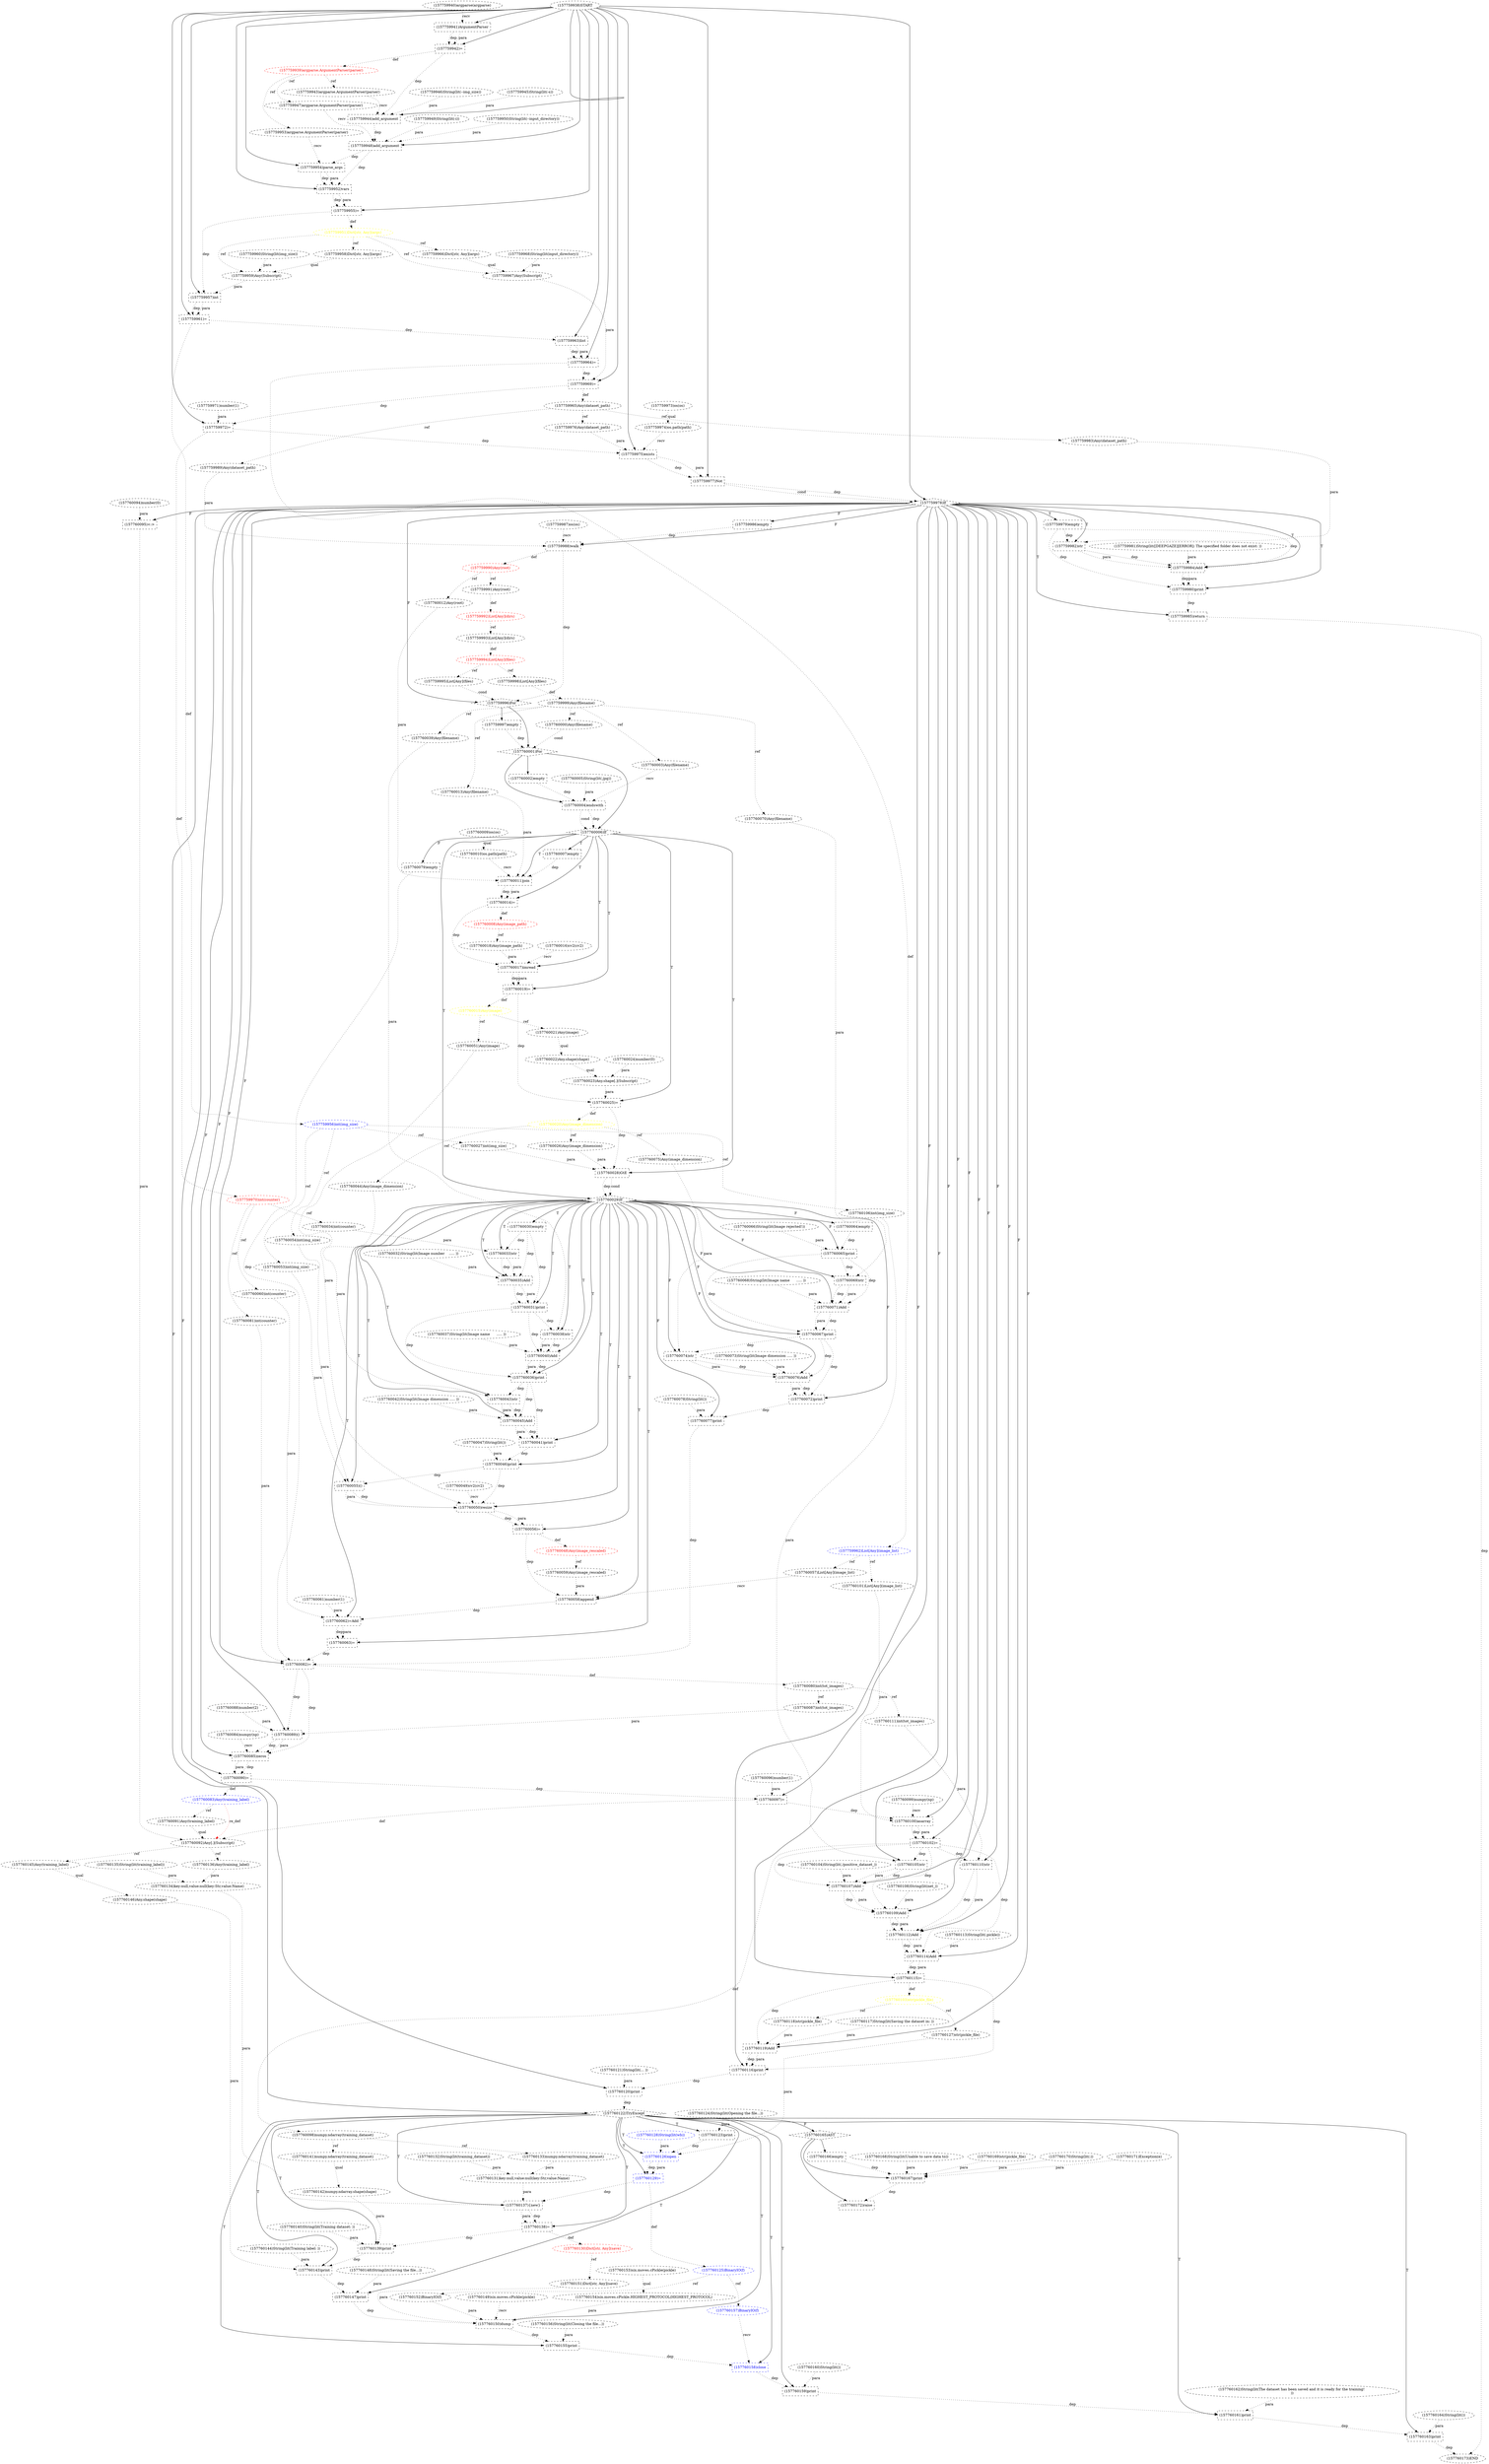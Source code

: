 digraph G {
1 [label="(157760063)=" shape=box style=dashed]
2 [label="(157759954)parse_args" shape=box style=dashed]
3 [label="(157759962)List[Any](image_list)" shape=ellipse style=dashed color=blue fontcolor=blue]
4 [label="(157760065)print" shape=box style=dashed]
5 [label="(157759980)print" shape=box style=dashed]
6 [label="(157760166)empty" shape=box style=dashed]
7 [label="(157760003)Any(filename)" shape=ellipse style=dashed]
8 [label="(157760042)String(lit(Image dimension ..... ))" shape=ellipse style=dashed]
9 [label="(157760136)Any(training_label)" shape=ellipse style=dashed]
10 [label="(157759972)=" shape=box style=dashed]
11 [label="(157759952)vars" shape=box style=dashed]
12 [label="(157760033)str" shape=box style=dashed]
13 [label="(157760046)print" shape=box style=dashed]
14 [label="(157759989)Any(dataset_path)" shape=ellipse style=dashed]
15 [label="(157760031)print" shape=box style=dashed]
16 [label="(157760030)empty" shape=box style=dashed]
17 [label="(157760165)AST" shape=diamond style=dashed]
18 [label="(157759997)empty" shape=box style=dashed]
19 [label="(157759985)return" shape=box style=dashed]
20 [label="(157760037)String(lit(Image name      ..... ))" shape=ellipse style=dashed]
21 [label="(157760008)Any(image_path)" shape=ellipse style=dashed color=red fontcolor=red]
22 [label="(157760034)int(counter)" shape=ellipse style=dashed]
23 [label="(157760036)print" shape=box style=dashed]
24 [label="(157760164)String(lit())" shape=ellipse style=dashed]
25 [label="(157760161)print" shape=box style=dashed]
26 [label="(157760040)Add" shape=box style=dashed]
27 [label="(157759963)list" shape=box style=dashed]
28 [label="(157760159)print" shape=box style=dashed]
29 [label="(157760017)imread" shape=box style=dashed]
30 [label="(157760123)print" shape=box style=dashed]
31 [label="(157759984)Add" shape=box style=dashed]
32 [label="(157760014)=" shape=box style=dashed]
33 [label="(157759996)For" shape=diamond style=dashed]
34 [label="(157760060)int(counter)" shape=ellipse style=dashed]
35 [label="(157760152)BinaryIO(f)" shape=ellipse style=dashed]
36 [label="(157760126)open" shape=box style=dashed color=blue fontcolor=blue]
37 [label="(157759970)int(counter)" shape=ellipse style=dashed color=red fontcolor=red]
38 [label="(157760080)int(tot_images)" shape=ellipse style=dashed color=black fontcolor=black]
39 [label="(157760035)Add" shape=box style=dashed]
40 [label="(157759982)str" shape=box style=dashed]
41 [label="(157760114)Add" shape=box style=dashed]
42 [label="(157760054)int(img_size)" shape=ellipse style=dashed]
43 [label="(157760077)print" shape=box style=dashed]
44 [label="(157760168)String(lit(Unable to save data to))" shape=ellipse style=dashed]
45 [label="(157760149)six.moves.cPickle(pickle)" shape=ellipse style=dashed]
46 [label="(157759951)Dict[str, Any](args)" shape=ellipse style=dashed color=yellow fontcolor=yellow]
47 [label="(157760157)BinaryIO(f)" shape=ellipse style=dashed color=blue fontcolor=blue]
48 [label="(157759973)os(os)" shape=ellipse style=dashed]
49 [label="(157759946)String(lit(--img_size))" shape=ellipse style=dashed]
50 [label="(157760132)String(lit(training_dataset))" shape=ellipse style=dashed]
51 [label="(157759940)argparse(argparse)" shape=ellipse style=dashed]
52 [label="(157759942)=" shape=box style=dashed]
53 [label="(157760081)int(counter)" shape=ellipse style=dashed]
54 [label="(157760148)String(lit(Saving the file...))" shape=ellipse style=dashed]
55 [label="(157760125)BinaryIO(f)" shape=ellipse style=dashed color=blue fontcolor=blue]
56 [label="(157760001)For" shape=diamond style=dashed]
57 [label="(157760116)print" shape=box style=dashed]
58 [label="(157759947)argparse.ArgumentParser(parser)" shape=ellipse style=dashed]
59 [label="(157760143)print" shape=box style=dashed]
60 [label="(157760089)()" shape=box style=dashed]
61 [label="(157760162)String(lit(The dataset has been saved and it is ready for the training! 
))" shape=ellipse style=dashed]
62 [label="(157759945)String(lit(-s))" shape=ellipse style=dashed]
63 [label="(157759986)empty" shape=box style=dashed]
64 [label="(157759990)Any(root)" shape=ellipse style=dashed color=red fontcolor=red]
65 [label="(157760138)=" shape=box style=dashed]
66 [label="(157760047)String(lit())" shape=ellipse style=dashed]
67 [label="(157760088)number(2)" shape=ellipse style=dashed]
68 [label="(157760135)String(lit(training_label))" shape=ellipse style=dashed]
69 [label="(157759939)argparse.ArgumentParser(parser)" shape=ellipse style=dashed color=red fontcolor=red]
70 [label="(157759949)String(lit(-i))" shape=ellipse style=dashed]
71 [label="(157760141)numpy.ndarray(training_dataset)" shape=ellipse style=dashed]
72 [label="(157760025)=" shape=box style=dashed]
73 [label="(157760167)print" shape=box style=dashed]
74 [label="(157760115)=" shape=box style=dashed]
75 [label="(157760051)Any(image)" shape=ellipse style=dashed]
76 [label="(157760009)os(os)" shape=ellipse style=dashed]
77 [label="(157759943)argparse.ArgumentParser(parser)" shape=ellipse style=dashed]
78 [label="(157760087)int(tot_images)" shape=ellipse style=dashed]
79 [label="(157760091)Any(training_label)" shape=ellipse style=dashed]
80 [label="(157760012)Any(root)" shape=ellipse style=dashed]
81 [label="(157759941)ArgumentParser" shape=box style=dashed]
82 [label="(157759981)String(lit([DEEPGAZE][ERROR]: The specified folder does not exist: ))" shape=ellipse style=dashed]
83 [label="(157759971)number(1)" shape=ellipse style=dashed]
84 [label="(157760022)Any.shape(shape)" shape=ellipse style=dashed]
85 [label="(157760140)String(lit(Training dataset: ))" shape=ellipse style=dashed]
86 [label="(157760056)=" shape=box style=dashed]
87 [label="(157760153)six.moves.cPickle(pickle)" shape=ellipse style=dashed]
88 [label="(157760112)Add" shape=box style=dashed]
89 [label="(157760154)six.moves.cPickle.HIGHEST_PROTOCOL(HIGHEST_PROTOCOL)" shape=ellipse style=dashed]
90 [label="(157759955)=" shape=box style=dashed]
91 [label="(157760011)join" shape=box style=dashed]
92 [label="(157760059)Any(image_rescaled)" shape=ellipse style=dashed]
93 [label="(157759950)String(lit(--input_directory))" shape=ellipse style=dashed]
94 [label="(157760010)os.path(path)" shape=ellipse style=dashed]
95 [label="(157759991)Any(root)" shape=ellipse style=dashed]
96 [label="(157760104)String(lit(./positive_dataset_))" shape=ellipse style=dashed]
97 [label="(157760169)str(pickle_file)" shape=ellipse style=dashed]
98 [label="(157759968)String(lit(input_directory))" shape=ellipse style=dashed]
99 [label="(157760062)=Add" shape=box style=dashed]
100 [label="(157760039)Any(filename)" shape=ellipse style=dashed]
101 [label="(157760028)GtE" shape=box style=dashed]
102 [label="(157760095)<:>" shape=box style=dashed]
103 [label="(157760002)empty" shape=box style=dashed]
104 [label="(157760005)String(lit(.jpg))" shape=ellipse style=dashed]
105 [label="(157759965)Any(dataset_path)" shape=ellipse style=dashed color=black fontcolor=black]
106 [label="(157760023)Any.shape[.](Subscript)" shape=ellipse style=dashed]
107 [label="(157760029)If" shape=diamond style=dashed]
108 [label="(157760127)str(pickle_file)" shape=ellipse style=dashed]
109 [label="(157760120)print" shape=box style=dashed]
110 [label="(157760108)String(lit(net_))" shape=ellipse style=dashed]
111 [label="(157759938)START" style=dashed]
112 [label="(157760061)number(1)" shape=ellipse style=dashed]
113 [label="(157760076)Add" shape=box style=dashed]
114 [label="(157760013)Any(filename)" shape=ellipse style=dashed]
115 [label="(157760110)str" shape=box style=dashed]
116 [label="(157760044)Any(image_dimension)" shape=ellipse style=dashed]
117 [label="(157759960)String(lit(img_size))" shape=ellipse style=dashed]
118 [label="(157760090)=" shape=box style=dashed]
119 [label="(157760151)Dict[str, Any](save)" shape=ellipse style=dashed]
120 [label="(157759974)os.path(path)" shape=ellipse style=dashed]
121 [label="(157759983)Any(dataset_path)" shape=ellipse style=dashed]
122 [label="(157760099)numpy(np)" shape=ellipse style=dashed]
123 [label="(157760103)str(pickle_file)" shape=ellipse style=dashed color=yellow fontcolor=yellow]
124 [label="(157760170)String(lit(:))" shape=ellipse style=dashed]
125 [label="(157760021)Any(image)" shape=ellipse style=dashed]
126 [label="(157759967)Any(Subscript)" shape=ellipse style=dashed]
127 [label="(157759979)empty" shape=box style=dashed]
128 [label="(157760083)Any(training_label)" shape=ellipse style=dashed color=blue fontcolor=blue]
129 [label="(157760109)Add" shape=box style=dashed]
130 [label="(157760171)Exception(e)" shape=ellipse style=dashed]
131 [label="(157759988)walk" shape=box style=dashed]
132 [label="(157760158)close" shape=box style=dashed color=blue fontcolor=blue]
133 [label="(157760119)Add" shape=box style=dashed]
134 [label="(157759977)Not" shape=box style=dashed]
135 [label="(157760092)Any[.](Subscript)" shape=ellipse style=dashed]
136 [label="(157760100)asarray" shape=box style=dashed]
137 [label="(157759993)List[Any](dirs)" shape=ellipse style=dashed]
138 [label="(157760130)Dict[str, Any](save)" shape=ellipse style=dashed color=red fontcolor=red]
139 [label="(157760032)String(lit(Image number    ..... ))" shape=ellipse style=dashed]
140 [label="(157759995)List[Any](files)" shape=ellipse style=dashed]
141 [label="(157759992)List[Any](dirs)" shape=ellipse style=dashed color=red fontcolor=red]
142 [label="(157760006)If" shape=diamond style=dashed]
143 [label="(157760050)resize" shape=box style=dashed]
144 [label="(157760068)String(lit(Image name      ..... ))" shape=ellipse style=dashed]
145 [label="(157760147)print" shape=box style=dashed]
146 [label="(157759953)argparse.ArgumentParser(parser)" shape=ellipse style=dashed]
147 [label="(157760094)number(0)" shape=ellipse style=dashed]
148 [label="(157759978)If" shape=diamond style=dashed]
149 [label="(157760016)cv2(cv2)" shape=ellipse style=dashed]
150 [label="(157759999)Any(filename)" shape=ellipse style=dashed color=black fontcolor=black]
151 [label="(157760085)zeros" shape=box style=dashed]
152 [label="(157760142)numpy.ndarray.shape(shape)" shape=ellipse style=dashed]
153 [label="(157760121)String(lit(... ))" shape=ellipse style=dashed]
154 [label="(157760122)TryExcept" shape=diamond style=dashed]
155 [label="(157760107)Add" shape=box style=dashed]
156 [label="(157760069)str" shape=box style=dashed]
157 [label="(157759959)Any(Subscript)" shape=ellipse style=dashed]
158 [label="(157760160)String(lit())" shape=ellipse style=dashed]
159 [label="(157760101)List[Any](image_list)" shape=ellipse style=dashed]
160 [label="(157760015)Any(image)" shape=ellipse style=dashed color=yellow fontcolor=yellow]
161 [label="(157760053)int(img_size)" shape=ellipse style=dashed]
162 [label="(157759957)int" shape=box style=dashed]
163 [label="(157760041)print" shape=box style=dashed]
164 [label="(157759958)Dict[str, Any](args)" shape=ellipse style=dashed]
165 [label="(157759975)exists" shape=box style=dashed]
166 [label="(157759956)int(img_size)" shape=ellipse style=dashed color=blue fontcolor=blue]
167 [label="(157760066)String(lit(Image rejected!))" shape=ellipse style=dashed]
168 [label="(157760064)empty" shape=box style=dashed]
169 [label="(157760070)Any(filename)" shape=ellipse style=dashed]
170 [label="(157760074)str" shape=box style=dashed]
171 [label="(157760067)print" shape=box style=dashed]
172 [label="(157760163)print" shape=box style=dashed]
173 [label="(157760024)number(0)" shape=ellipse style=dashed]
174 [label="(157760038)str" shape=box style=dashed]
175 [label="(157760117)String(lit(Saving the dataset in: ))" shape=ellipse style=dashed]
176 [label="(157760078)String(lit())" shape=ellipse style=dashed]
177 [label="(157760057)List[Any](image_list)" shape=ellipse style=dashed]
178 [label="(157760096)number(1)" shape=ellipse style=dashed]
179 [label="(157760049)cv2(cv2)" shape=ellipse style=dashed]
180 [label="(157760124)String(lit(Opening the file...))" shape=ellipse style=dashed]
181 [label="(157760128)String(lit(wb))" shape=ellipse style=dashed color=blue fontcolor=blue]
182 [label="(157760079)empty" shape=box style=dashed]
183 [label="(157760113)String(lit(.pickle))" shape=ellipse style=dashed]
184 [label="(157759994)List[Any](files)" shape=ellipse style=dashed color=red fontcolor=red]
185 [label="(157760084)numpy(np)" shape=ellipse style=dashed]
186 [label="(157760144)String(lit(Training label: ))" shape=ellipse style=dashed]
187 [label="(157760058)append" shape=box style=dashed]
188 [label="(157760155)print" shape=box style=dashed]
189 [label="(157760082)=" shape=box style=dashed]
190 [label="(157760173)END" style=dashed]
191 [label="(157760106)int(img_size)" shape=ellipse style=dashed]
192 [label="(157760145)Any(training_label)" shape=ellipse style=dashed]
193 [label="(157760134)key:null,value:null(key:Str,value:Name)" shape=ellipse style=dashed]
194 [label="(157759976)Any(dataset_path)" shape=ellipse style=dashed]
195 [label="(157760019)=" shape=box style=dashed]
196 [label="(157760055)()" shape=box style=dashed]
197 [label="(157760048)Any(image_rescaled)" shape=ellipse style=dashed color=red fontcolor=red]
198 [label="(157760102)=" shape=box style=dashed]
199 [label="(157760133)numpy.ndarray(training_dataset)" shape=ellipse style=dashed]
200 [label="(157760045)Add" shape=box style=dashed]
201 [label="(157759961)=" shape=box style=dashed]
202 [label="(157760004)endswith" shape=box style=dashed]
203 [label="(157760071)Add" shape=box style=dashed]
204 [label="(157760156)String(lit(Closing the file...))" shape=ellipse style=dashed]
205 [label="(157760131)key:null,value:null(key:Str,value:Name)" shape=ellipse style=dashed]
206 [label="(157760007)empty" shape=box style=dashed]
207 [label="(157760150)dump" shape=box style=dashed]
208 [label="(157760018)Any(image_path)" shape=ellipse style=dashed]
209 [label="(157759948)add_argument" shape=box style=dashed]
210 [label="(157760118)str(pickle_file)" shape=ellipse style=dashed]
211 [label="(157759966)Dict[str, Any](args)" shape=ellipse style=dashed]
212 [label="(157759998)List[Any](files)" shape=ellipse style=dashed]
213 [label="(157760000)Any(filename)" shape=ellipse style=dashed]
214 [label="(157760026)Any(image_dimension)" shape=ellipse style=dashed]
215 [label="(157760072)print" shape=box style=dashed]
216 [label="(157759964)=" shape=box style=dashed]
217 [label="(157760129)=" shape=box style=dashed color=blue fontcolor=blue]
218 [label="(157760137){new}" shape=box style=dashed]
219 [label="(157759987)os(os)" shape=ellipse style=dashed]
220 [label="(157760043)str" shape=box style=dashed]
221 [label="(157760027)int(img_size)" shape=ellipse style=dashed]
222 [label="(157760139)print" shape=box style=dashed]
223 [label="(157760105)str" shape=box style=dashed]
224 [label="(157760172)raise" shape=box style=dashed]
225 [label="(157760098)numpy.ndarray(training_dataset)" shape=ellipse style=dashed color=black fontcolor=black]
226 [label="(157760146)Any.shape(shape)" shape=ellipse style=dashed]
227 [label="(157759944)add_argument" shape=box style=dashed]
228 [label="(157760020)Any(image_dimension)" shape=ellipse style=dashed color=yellow fontcolor=yellow]
229 [label="(157760097)=" shape=box style=dashed]
230 [label="(157760111)int(tot_images)" shape=ellipse style=dashed]
231 [label="(157760075)Any(image_dimension)" shape=ellipse style=dashed]
232 [label="(157760073)String(lit(Image dimension ..... ))" shape=ellipse style=dashed]
233 [label="(157759969)=" shape=box style=dashed]
107 -> 1 [label="T"];
99 -> 1 [label="dep" style=dotted];
99 -> 1 [label="para" style=dotted];
111 -> 2 [label="" style=solid];
146 -> 2 [label="recv" style=dotted];
209 -> 2 [label="dep" style=dotted];
216 -> 3 [label="def" style=dotted];
107 -> 4 [label="F"];
167 -> 4 [label="para" style=dotted];
168 -> 4 [label="dep" style=dotted];
148 -> 5 [label="T"];
31 -> 5 [label="dep" style=dotted];
31 -> 5 [label="para" style=dotted];
127 -> 5 [label="dep" style=dotted];
17 -> 6 [label="" style=solid];
150 -> 7 [label="ref" style=dotted];
135 -> 9 [label="ref" style=dotted];
111 -> 10 [label="" style=solid];
83 -> 10 [label="para" style=dotted];
233 -> 10 [label="dep" style=dotted];
111 -> 11 [label="" style=solid];
2 -> 11 [label="dep" style=dotted];
2 -> 11 [label="para" style=dotted];
209 -> 11 [label="dep" style=dotted];
107 -> 12 [label="T"];
22 -> 12 [label="para" style=dotted];
16 -> 12 [label="dep" style=dotted];
107 -> 13 [label="T"];
66 -> 13 [label="para" style=dotted];
163 -> 13 [label="dep" style=dotted];
105 -> 14 [label="ref" style=dotted];
107 -> 15 [label="T"];
39 -> 15 [label="dep" style=dotted];
39 -> 15 [label="para" style=dotted];
16 -> 15 [label="dep" style=dotted];
107 -> 16 [label="T"];
154 -> 17 [label="F"];
33 -> 18 [label="" style=solid];
148 -> 19 [label="T"];
5 -> 19 [label="dep" style=dotted];
32 -> 21 [label="def" style=dotted];
37 -> 22 [label="ref" style=dotted];
107 -> 23 [label="T"];
26 -> 23 [label="dep" style=dotted];
26 -> 23 [label="para" style=dotted];
15 -> 23 [label="dep" style=dotted];
154 -> 25 [label="T"];
61 -> 25 [label="para" style=dotted];
28 -> 25 [label="dep" style=dotted];
107 -> 26 [label="T"];
20 -> 26 [label="para" style=dotted];
174 -> 26 [label="dep" style=dotted];
174 -> 26 [label="para" style=dotted];
15 -> 26 [label="dep" style=dotted];
111 -> 27 [label="" style=solid];
201 -> 27 [label="dep" style=dotted];
154 -> 28 [label="T"];
158 -> 28 [label="para" style=dotted];
132 -> 28 [label="dep" style=dotted];
142 -> 29 [label="T"];
149 -> 29 [label="recv" style=dotted];
208 -> 29 [label="para" style=dotted];
32 -> 29 [label="dep" style=dotted];
154 -> 30 [label="T"];
180 -> 30 [label="para" style=dotted];
148 -> 31 [label="T"];
82 -> 31 [label="para" style=dotted];
40 -> 31 [label="dep" style=dotted];
40 -> 31 [label="para" style=dotted];
127 -> 31 [label="dep" style=dotted];
142 -> 32 [label="T"];
91 -> 32 [label="dep" style=dotted];
91 -> 32 [label="para" style=dotted];
148 -> 33 [label="F"];
131 -> 33 [label="dep" style=dotted];
140 -> 33 [label="cond" style=dotted];
37 -> 34 [label="ref" style=dotted];
55 -> 35 [label="ref" style=dotted];
154 -> 36 [label="T"];
108 -> 36 [label="para" style=dotted];
181 -> 36 [label="para" style=dotted];
30 -> 36 [label="dep" style=dotted];
10 -> 37 [label="def" style=dotted];
189 -> 38 [label="def" style=dotted];
107 -> 39 [label="T"];
139 -> 39 [label="para" style=dotted];
12 -> 39 [label="dep" style=dotted];
12 -> 39 [label="para" style=dotted];
16 -> 39 [label="dep" style=dotted];
148 -> 40 [label="T"];
121 -> 40 [label="para" style=dotted];
127 -> 40 [label="dep" style=dotted];
148 -> 41 [label="F"];
88 -> 41 [label="dep" style=dotted];
88 -> 41 [label="para" style=dotted];
183 -> 41 [label="para" style=dotted];
198 -> 41 [label="dep" style=dotted];
166 -> 42 [label="ref" style=dotted];
107 -> 43 [label="F"];
176 -> 43 [label="para" style=dotted];
215 -> 43 [label="dep" style=dotted];
90 -> 46 [label="def" style=dotted];
55 -> 47 [label="ref" style=dotted];
111 -> 52 [label="" style=solid];
81 -> 52 [label="dep" style=dotted];
81 -> 52 [label="para" style=dotted];
37 -> 53 [label="ref" style=dotted];
217 -> 55 [label="def" style=dotted];
33 -> 56 [label="" style=solid];
213 -> 56 [label="cond" style=dotted];
18 -> 56 [label="dep" style=dotted];
148 -> 57 [label="F"];
133 -> 57 [label="dep" style=dotted];
133 -> 57 [label="para" style=dotted];
74 -> 57 [label="dep" style=dotted];
69 -> 58 [label="ref" style=dotted];
154 -> 59 [label="T"];
186 -> 59 [label="para" style=dotted];
226 -> 59 [label="para" style=dotted];
222 -> 59 [label="dep" style=dotted];
148 -> 60 [label="F"];
78 -> 60 [label="para" style=dotted];
67 -> 60 [label="para" style=dotted];
189 -> 60 [label="dep" style=dotted];
148 -> 63 [label="F"];
131 -> 64 [label="def" style=dotted];
154 -> 65 [label="T"];
218 -> 65 [label="dep" style=dotted];
218 -> 65 [label="para" style=dotted];
52 -> 69 [label="def" style=dotted];
225 -> 71 [label="ref" style=dotted];
142 -> 72 [label="T"];
106 -> 72 [label="para" style=dotted];
195 -> 72 [label="dep" style=dotted];
17 -> 73 [label="" style=solid];
44 -> 73 [label="para" style=dotted];
97 -> 73 [label="para" style=dotted];
124 -> 73 [label="para" style=dotted];
130 -> 73 [label="para" style=dotted];
6 -> 73 [label="dep" style=dotted];
148 -> 74 [label="F"];
41 -> 74 [label="dep" style=dotted];
41 -> 74 [label="para" style=dotted];
160 -> 75 [label="ref" style=dotted];
69 -> 77 [label="ref" style=dotted];
38 -> 78 [label="ref" style=dotted];
128 -> 79 [label="ref" style=dotted];
64 -> 80 [label="ref" style=dotted];
111 -> 81 [label="" style=solid];
51 -> 81 [label="recv" style=dotted];
125 -> 84 [label="qual" style=dotted];
107 -> 86 [label="T"];
143 -> 86 [label="dep" style=dotted];
143 -> 86 [label="para" style=dotted];
148 -> 88 [label="F"];
129 -> 88 [label="dep" style=dotted];
129 -> 88 [label="para" style=dotted];
115 -> 88 [label="dep" style=dotted];
115 -> 88 [label="para" style=dotted];
87 -> 89 [label="qual" style=dotted];
111 -> 90 [label="" style=solid];
11 -> 90 [label="dep" style=dotted];
11 -> 90 [label="para" style=dotted];
142 -> 91 [label="T"];
94 -> 91 [label="recv" style=dotted];
80 -> 91 [label="para" style=dotted];
114 -> 91 [label="para" style=dotted];
206 -> 91 [label="dep" style=dotted];
197 -> 92 [label="ref" style=dotted];
76 -> 94 [label="qual" style=dotted];
64 -> 95 [label="ref" style=dotted];
107 -> 99 [label="T"];
34 -> 99 [label="para" style=dotted];
112 -> 99 [label="para" style=dotted];
187 -> 99 [label="dep" style=dotted];
150 -> 100 [label="ref" style=dotted];
142 -> 101 [label="T"];
214 -> 101 [label="para" style=dotted];
221 -> 101 [label="para" style=dotted];
72 -> 101 [label="dep" style=dotted];
148 -> 102 [label="F"];
147 -> 102 [label="para" style=dotted];
56 -> 103 [label="" style=solid];
233 -> 105 [label="def" style=dotted];
84 -> 106 [label="qual" style=dotted];
173 -> 106 [label="para" style=dotted];
142 -> 107 [label="T"];
101 -> 107 [label="dep" style=dotted];
101 -> 107 [label="cond" style=dotted];
123 -> 108 [label="ref" style=dotted];
148 -> 109 [label="F"];
153 -> 109 [label="para" style=dotted];
57 -> 109 [label="dep" style=dotted];
107 -> 113 [label="F"];
232 -> 113 [label="para" style=dotted];
170 -> 113 [label="dep" style=dotted];
170 -> 113 [label="para" style=dotted];
171 -> 113 [label="dep" style=dotted];
150 -> 114 [label="ref" style=dotted];
148 -> 115 [label="F"];
230 -> 115 [label="para" style=dotted];
198 -> 115 [label="dep" style=dotted];
228 -> 116 [label="ref" style=dotted];
148 -> 118 [label="F"];
151 -> 118 [label="dep" style=dotted];
151 -> 118 [label="para" style=dotted];
138 -> 119 [label="ref" style=dotted];
48 -> 120 [label="qual" style=dotted];
105 -> 121 [label="ref" style=dotted];
74 -> 123 [label="def" style=dotted];
160 -> 125 [label="ref" style=dotted];
211 -> 126 [label="qual" style=dotted];
98 -> 126 [label="para" style=dotted];
46 -> 126 [label="ref" style=dotted];
148 -> 127 [label="T"];
118 -> 128 [label="def" style=dotted];
148 -> 129 [label="F"];
155 -> 129 [label="dep" style=dotted];
155 -> 129 [label="para" style=dotted];
110 -> 129 [label="para" style=dotted];
198 -> 129 [label="dep" style=dotted];
148 -> 131 [label="F"];
219 -> 131 [label="recv" style=dotted];
14 -> 131 [label="para" style=dotted];
63 -> 131 [label="dep" style=dotted];
154 -> 132 [label="T"];
47 -> 132 [label="recv" style=dotted];
188 -> 132 [label="dep" style=dotted];
148 -> 133 [label="F"];
175 -> 133 [label="para" style=dotted];
210 -> 133 [label="para" style=dotted];
74 -> 133 [label="dep" style=dotted];
111 -> 134 [label="" style=solid];
165 -> 134 [label="dep" style=dotted];
165 -> 134 [label="para" style=dotted];
79 -> 135 [label="qual" style=dotted];
102 -> 135 [label="para" style=dotted];
229 -> 135 [label="def" style=dotted];
128 -> 135 [label="re_def" style=dotted color=red];
148 -> 136 [label="F"];
122 -> 136 [label="recv" style=dotted];
159 -> 136 [label="para" style=dotted];
229 -> 136 [label="dep" style=dotted];
141 -> 137 [label="ref" style=dotted];
65 -> 138 [label="def" style=dotted];
184 -> 140 [label="ref" style=dotted];
95 -> 141 [label="def" style=dotted];
56 -> 142 [label="" style=solid];
202 -> 142 [label="dep" style=dotted];
202 -> 142 [label="cond" style=dotted];
107 -> 143 [label="T"];
179 -> 143 [label="recv" style=dotted];
75 -> 143 [label="para" style=dotted];
196 -> 143 [label="dep" style=dotted];
196 -> 143 [label="para" style=dotted];
13 -> 143 [label="dep" style=dotted];
154 -> 145 [label="T"];
54 -> 145 [label="para" style=dotted];
59 -> 145 [label="dep" style=dotted];
69 -> 146 [label="ref" style=dotted];
111 -> 148 [label="" style=solid];
134 -> 148 [label="dep" style=dotted];
134 -> 148 [label="cond" style=dotted];
212 -> 150 [label="def" style=dotted];
148 -> 151 [label="F"];
185 -> 151 [label="recv" style=dotted];
60 -> 151 [label="dep" style=dotted];
60 -> 151 [label="para" style=dotted];
189 -> 151 [label="dep" style=dotted];
71 -> 152 [label="qual" style=dotted];
148 -> 154 [label="F"];
109 -> 154 [label="dep" style=dotted];
148 -> 155 [label="F"];
96 -> 155 [label="para" style=dotted];
223 -> 155 [label="dep" style=dotted];
223 -> 155 [label="para" style=dotted];
198 -> 155 [label="dep" style=dotted];
107 -> 156 [label="F"];
169 -> 156 [label="para" style=dotted];
4 -> 156 [label="dep" style=dotted];
164 -> 157 [label="qual" style=dotted];
117 -> 157 [label="para" style=dotted];
46 -> 157 [label="ref" style=dotted];
3 -> 159 [label="ref" style=dotted];
195 -> 160 [label="def" style=dotted];
166 -> 161 [label="ref" style=dotted];
111 -> 162 [label="" style=solid];
157 -> 162 [label="para" style=dotted];
90 -> 162 [label="dep" style=dotted];
107 -> 163 [label="T"];
200 -> 163 [label="dep" style=dotted];
200 -> 163 [label="para" style=dotted];
23 -> 163 [label="dep" style=dotted];
46 -> 164 [label="ref" style=dotted];
111 -> 165 [label="" style=solid];
120 -> 165 [label="recv" style=dotted];
194 -> 165 [label="para" style=dotted];
10 -> 165 [label="dep" style=dotted];
201 -> 166 [label="def" style=dotted];
107 -> 168 [label="F"];
150 -> 169 [label="ref" style=dotted];
107 -> 170 [label="F"];
231 -> 170 [label="para" style=dotted];
171 -> 170 [label="dep" style=dotted];
107 -> 171 [label="F"];
203 -> 171 [label="dep" style=dotted];
203 -> 171 [label="para" style=dotted];
4 -> 171 [label="dep" style=dotted];
154 -> 172 [label="T"];
24 -> 172 [label="para" style=dotted];
25 -> 172 [label="dep" style=dotted];
107 -> 174 [label="T"];
100 -> 174 [label="para" style=dotted];
15 -> 174 [label="dep" style=dotted];
3 -> 177 [label="ref" style=dotted];
142 -> 182 [label="F"];
137 -> 184 [label="def" style=dotted];
107 -> 187 [label="T"];
177 -> 187 [label="recv" style=dotted];
92 -> 187 [label="para" style=dotted];
86 -> 187 [label="dep" style=dotted];
154 -> 188 [label="T"];
204 -> 188 [label="para" style=dotted];
207 -> 188 [label="dep" style=dotted];
148 -> 189 [label="F"];
53 -> 189 [label="para" style=dotted];
1 -> 189 [label="dep" style=dotted];
182 -> 189 [label="dep" style=dotted];
43 -> 189 [label="dep" style=dotted];
172 -> 190 [label="dep" style=dotted];
19 -> 190 [label="dep" style=dotted];
166 -> 191 [label="ref" style=dotted];
135 -> 192 [label="ref" style=dotted];
68 -> 193 [label="para" style=dotted];
9 -> 193 [label="para" style=dotted];
105 -> 194 [label="ref" style=dotted];
142 -> 195 [label="T"];
29 -> 195 [label="dep" style=dotted];
29 -> 195 [label="para" style=dotted];
107 -> 196 [label="T"];
161 -> 196 [label="para" style=dotted];
42 -> 196 [label="para" style=dotted];
13 -> 196 [label="dep" style=dotted];
86 -> 197 [label="def" style=dotted];
148 -> 198 [label="F"];
136 -> 198 [label="dep" style=dotted];
136 -> 198 [label="para" style=dotted];
225 -> 199 [label="ref" style=dotted];
107 -> 200 [label="T"];
8 -> 200 [label="para" style=dotted];
220 -> 200 [label="dep" style=dotted];
220 -> 200 [label="para" style=dotted];
23 -> 200 [label="dep" style=dotted];
111 -> 201 [label="" style=solid];
162 -> 201 [label="dep" style=dotted];
162 -> 201 [label="para" style=dotted];
56 -> 202 [label="" style=solid];
7 -> 202 [label="recv" style=dotted];
104 -> 202 [label="para" style=dotted];
103 -> 202 [label="dep" style=dotted];
107 -> 203 [label="F"];
144 -> 203 [label="para" style=dotted];
156 -> 203 [label="dep" style=dotted];
156 -> 203 [label="para" style=dotted];
4 -> 203 [label="dep" style=dotted];
50 -> 205 [label="para" style=dotted];
199 -> 205 [label="para" style=dotted];
142 -> 206 [label="T"];
154 -> 207 [label="T"];
45 -> 207 [label="recv" style=dotted];
119 -> 207 [label="para" style=dotted];
35 -> 207 [label="para" style=dotted];
89 -> 207 [label="para" style=dotted];
145 -> 207 [label="dep" style=dotted];
21 -> 208 [label="ref" style=dotted];
111 -> 209 [label="" style=solid];
58 -> 209 [label="recv" style=dotted];
70 -> 209 [label="para" style=dotted];
93 -> 209 [label="para" style=dotted];
227 -> 209 [label="dep" style=dotted];
123 -> 210 [label="ref" style=dotted];
46 -> 211 [label="ref" style=dotted];
184 -> 212 [label="ref" style=dotted];
150 -> 213 [label="ref" style=dotted];
228 -> 214 [label="ref" style=dotted];
107 -> 215 [label="F"];
113 -> 215 [label="dep" style=dotted];
113 -> 215 [label="para" style=dotted];
171 -> 215 [label="dep" style=dotted];
111 -> 216 [label="" style=solid];
27 -> 216 [label="dep" style=dotted];
27 -> 216 [label="para" style=dotted];
154 -> 217 [label="T"];
36 -> 217 [label="dep" style=dotted];
36 -> 217 [label="para" style=dotted];
154 -> 218 [label="T"];
205 -> 218 [label="para" style=dotted];
193 -> 218 [label="para" style=dotted];
217 -> 218 [label="dep" style=dotted];
107 -> 220 [label="T"];
116 -> 220 [label="para" style=dotted];
23 -> 220 [label="dep" style=dotted];
166 -> 221 [label="ref" style=dotted];
154 -> 222 [label="T"];
85 -> 222 [label="para" style=dotted];
152 -> 222 [label="para" style=dotted];
65 -> 222 [label="dep" style=dotted];
148 -> 223 [label="F"];
191 -> 223 [label="para" style=dotted];
198 -> 223 [label="dep" style=dotted];
17 -> 224 [label="" style=solid];
73 -> 224 [label="dep" style=dotted];
198 -> 225 [label="def" style=dotted];
192 -> 226 [label="qual" style=dotted];
111 -> 227 [label="" style=solid];
77 -> 227 [label="recv" style=dotted];
62 -> 227 [label="para" style=dotted];
49 -> 227 [label="para" style=dotted];
52 -> 227 [label="dep" style=dotted];
72 -> 228 [label="def" style=dotted];
148 -> 229 [label="F"];
178 -> 229 [label="para" style=dotted];
118 -> 229 [label="dep" style=dotted];
38 -> 230 [label="ref" style=dotted];
228 -> 231 [label="ref" style=dotted];
111 -> 233 [label="" style=solid];
126 -> 233 [label="para" style=dotted];
216 -> 233 [label="dep" style=dotted];
}
